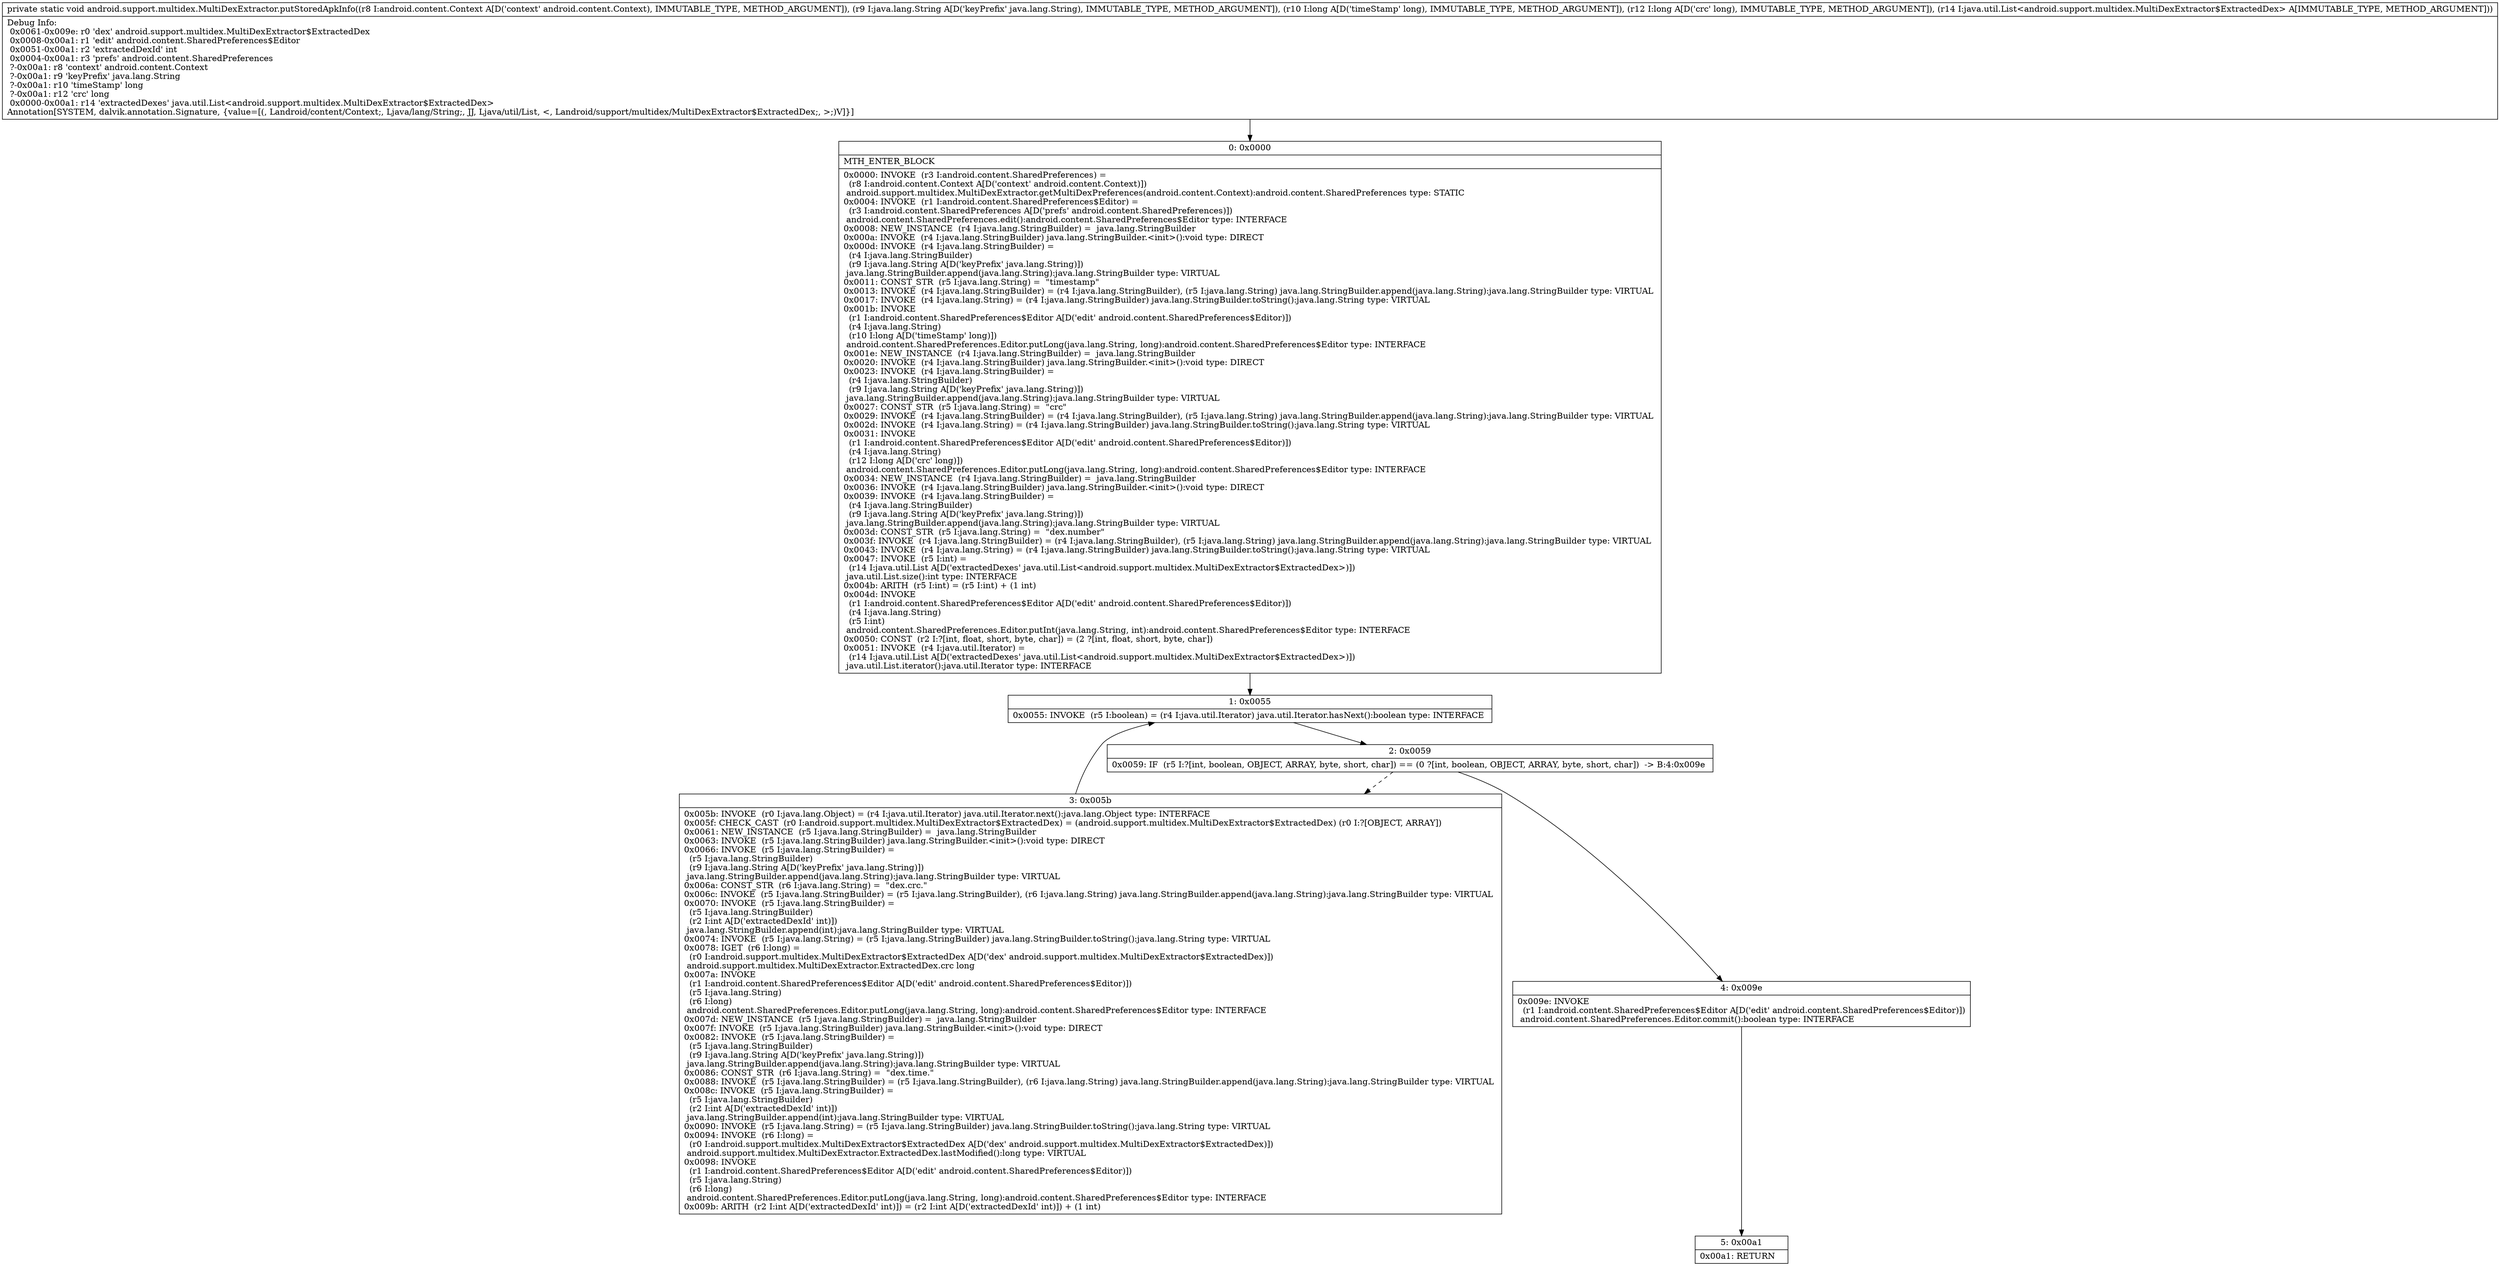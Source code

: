 digraph "CFG forandroid.support.multidex.MultiDexExtractor.putStoredApkInfo(Landroid\/content\/Context;Ljava\/lang\/String;JJLjava\/util\/List;)V" {
Node_0 [shape=record,label="{0\:\ 0x0000|MTH_ENTER_BLOCK\l|0x0000: INVOKE  (r3 I:android.content.SharedPreferences) = \l  (r8 I:android.content.Context A[D('context' android.content.Context)])\l android.support.multidex.MultiDexExtractor.getMultiDexPreferences(android.content.Context):android.content.SharedPreferences type: STATIC \l0x0004: INVOKE  (r1 I:android.content.SharedPreferences$Editor) = \l  (r3 I:android.content.SharedPreferences A[D('prefs' android.content.SharedPreferences)])\l android.content.SharedPreferences.edit():android.content.SharedPreferences$Editor type: INTERFACE \l0x0008: NEW_INSTANCE  (r4 I:java.lang.StringBuilder) =  java.lang.StringBuilder \l0x000a: INVOKE  (r4 I:java.lang.StringBuilder) java.lang.StringBuilder.\<init\>():void type: DIRECT \l0x000d: INVOKE  (r4 I:java.lang.StringBuilder) = \l  (r4 I:java.lang.StringBuilder)\l  (r9 I:java.lang.String A[D('keyPrefix' java.lang.String)])\l java.lang.StringBuilder.append(java.lang.String):java.lang.StringBuilder type: VIRTUAL \l0x0011: CONST_STR  (r5 I:java.lang.String) =  \"timestamp\" \l0x0013: INVOKE  (r4 I:java.lang.StringBuilder) = (r4 I:java.lang.StringBuilder), (r5 I:java.lang.String) java.lang.StringBuilder.append(java.lang.String):java.lang.StringBuilder type: VIRTUAL \l0x0017: INVOKE  (r4 I:java.lang.String) = (r4 I:java.lang.StringBuilder) java.lang.StringBuilder.toString():java.lang.String type: VIRTUAL \l0x001b: INVOKE  \l  (r1 I:android.content.SharedPreferences$Editor A[D('edit' android.content.SharedPreferences$Editor)])\l  (r4 I:java.lang.String)\l  (r10 I:long A[D('timeStamp' long)])\l android.content.SharedPreferences.Editor.putLong(java.lang.String, long):android.content.SharedPreferences$Editor type: INTERFACE \l0x001e: NEW_INSTANCE  (r4 I:java.lang.StringBuilder) =  java.lang.StringBuilder \l0x0020: INVOKE  (r4 I:java.lang.StringBuilder) java.lang.StringBuilder.\<init\>():void type: DIRECT \l0x0023: INVOKE  (r4 I:java.lang.StringBuilder) = \l  (r4 I:java.lang.StringBuilder)\l  (r9 I:java.lang.String A[D('keyPrefix' java.lang.String)])\l java.lang.StringBuilder.append(java.lang.String):java.lang.StringBuilder type: VIRTUAL \l0x0027: CONST_STR  (r5 I:java.lang.String) =  \"crc\" \l0x0029: INVOKE  (r4 I:java.lang.StringBuilder) = (r4 I:java.lang.StringBuilder), (r5 I:java.lang.String) java.lang.StringBuilder.append(java.lang.String):java.lang.StringBuilder type: VIRTUAL \l0x002d: INVOKE  (r4 I:java.lang.String) = (r4 I:java.lang.StringBuilder) java.lang.StringBuilder.toString():java.lang.String type: VIRTUAL \l0x0031: INVOKE  \l  (r1 I:android.content.SharedPreferences$Editor A[D('edit' android.content.SharedPreferences$Editor)])\l  (r4 I:java.lang.String)\l  (r12 I:long A[D('crc' long)])\l android.content.SharedPreferences.Editor.putLong(java.lang.String, long):android.content.SharedPreferences$Editor type: INTERFACE \l0x0034: NEW_INSTANCE  (r4 I:java.lang.StringBuilder) =  java.lang.StringBuilder \l0x0036: INVOKE  (r4 I:java.lang.StringBuilder) java.lang.StringBuilder.\<init\>():void type: DIRECT \l0x0039: INVOKE  (r4 I:java.lang.StringBuilder) = \l  (r4 I:java.lang.StringBuilder)\l  (r9 I:java.lang.String A[D('keyPrefix' java.lang.String)])\l java.lang.StringBuilder.append(java.lang.String):java.lang.StringBuilder type: VIRTUAL \l0x003d: CONST_STR  (r5 I:java.lang.String) =  \"dex.number\" \l0x003f: INVOKE  (r4 I:java.lang.StringBuilder) = (r4 I:java.lang.StringBuilder), (r5 I:java.lang.String) java.lang.StringBuilder.append(java.lang.String):java.lang.StringBuilder type: VIRTUAL \l0x0043: INVOKE  (r4 I:java.lang.String) = (r4 I:java.lang.StringBuilder) java.lang.StringBuilder.toString():java.lang.String type: VIRTUAL \l0x0047: INVOKE  (r5 I:int) = \l  (r14 I:java.util.List A[D('extractedDexes' java.util.List\<android.support.multidex.MultiDexExtractor$ExtractedDex\>)])\l java.util.List.size():int type: INTERFACE \l0x004b: ARITH  (r5 I:int) = (r5 I:int) + (1 int) \l0x004d: INVOKE  \l  (r1 I:android.content.SharedPreferences$Editor A[D('edit' android.content.SharedPreferences$Editor)])\l  (r4 I:java.lang.String)\l  (r5 I:int)\l android.content.SharedPreferences.Editor.putInt(java.lang.String, int):android.content.SharedPreferences$Editor type: INTERFACE \l0x0050: CONST  (r2 I:?[int, float, short, byte, char]) = (2 ?[int, float, short, byte, char]) \l0x0051: INVOKE  (r4 I:java.util.Iterator) = \l  (r14 I:java.util.List A[D('extractedDexes' java.util.List\<android.support.multidex.MultiDexExtractor$ExtractedDex\>)])\l java.util.List.iterator():java.util.Iterator type: INTERFACE \l}"];
Node_1 [shape=record,label="{1\:\ 0x0055|0x0055: INVOKE  (r5 I:boolean) = (r4 I:java.util.Iterator) java.util.Iterator.hasNext():boolean type: INTERFACE \l}"];
Node_2 [shape=record,label="{2\:\ 0x0059|0x0059: IF  (r5 I:?[int, boolean, OBJECT, ARRAY, byte, short, char]) == (0 ?[int, boolean, OBJECT, ARRAY, byte, short, char])  \-\> B:4:0x009e \l}"];
Node_3 [shape=record,label="{3\:\ 0x005b|0x005b: INVOKE  (r0 I:java.lang.Object) = (r4 I:java.util.Iterator) java.util.Iterator.next():java.lang.Object type: INTERFACE \l0x005f: CHECK_CAST  (r0 I:android.support.multidex.MultiDexExtractor$ExtractedDex) = (android.support.multidex.MultiDexExtractor$ExtractedDex) (r0 I:?[OBJECT, ARRAY]) \l0x0061: NEW_INSTANCE  (r5 I:java.lang.StringBuilder) =  java.lang.StringBuilder \l0x0063: INVOKE  (r5 I:java.lang.StringBuilder) java.lang.StringBuilder.\<init\>():void type: DIRECT \l0x0066: INVOKE  (r5 I:java.lang.StringBuilder) = \l  (r5 I:java.lang.StringBuilder)\l  (r9 I:java.lang.String A[D('keyPrefix' java.lang.String)])\l java.lang.StringBuilder.append(java.lang.String):java.lang.StringBuilder type: VIRTUAL \l0x006a: CONST_STR  (r6 I:java.lang.String) =  \"dex.crc.\" \l0x006c: INVOKE  (r5 I:java.lang.StringBuilder) = (r5 I:java.lang.StringBuilder), (r6 I:java.lang.String) java.lang.StringBuilder.append(java.lang.String):java.lang.StringBuilder type: VIRTUAL \l0x0070: INVOKE  (r5 I:java.lang.StringBuilder) = \l  (r5 I:java.lang.StringBuilder)\l  (r2 I:int A[D('extractedDexId' int)])\l java.lang.StringBuilder.append(int):java.lang.StringBuilder type: VIRTUAL \l0x0074: INVOKE  (r5 I:java.lang.String) = (r5 I:java.lang.StringBuilder) java.lang.StringBuilder.toString():java.lang.String type: VIRTUAL \l0x0078: IGET  (r6 I:long) = \l  (r0 I:android.support.multidex.MultiDexExtractor$ExtractedDex A[D('dex' android.support.multidex.MultiDexExtractor$ExtractedDex)])\l android.support.multidex.MultiDexExtractor.ExtractedDex.crc long \l0x007a: INVOKE  \l  (r1 I:android.content.SharedPreferences$Editor A[D('edit' android.content.SharedPreferences$Editor)])\l  (r5 I:java.lang.String)\l  (r6 I:long)\l android.content.SharedPreferences.Editor.putLong(java.lang.String, long):android.content.SharedPreferences$Editor type: INTERFACE \l0x007d: NEW_INSTANCE  (r5 I:java.lang.StringBuilder) =  java.lang.StringBuilder \l0x007f: INVOKE  (r5 I:java.lang.StringBuilder) java.lang.StringBuilder.\<init\>():void type: DIRECT \l0x0082: INVOKE  (r5 I:java.lang.StringBuilder) = \l  (r5 I:java.lang.StringBuilder)\l  (r9 I:java.lang.String A[D('keyPrefix' java.lang.String)])\l java.lang.StringBuilder.append(java.lang.String):java.lang.StringBuilder type: VIRTUAL \l0x0086: CONST_STR  (r6 I:java.lang.String) =  \"dex.time.\" \l0x0088: INVOKE  (r5 I:java.lang.StringBuilder) = (r5 I:java.lang.StringBuilder), (r6 I:java.lang.String) java.lang.StringBuilder.append(java.lang.String):java.lang.StringBuilder type: VIRTUAL \l0x008c: INVOKE  (r5 I:java.lang.StringBuilder) = \l  (r5 I:java.lang.StringBuilder)\l  (r2 I:int A[D('extractedDexId' int)])\l java.lang.StringBuilder.append(int):java.lang.StringBuilder type: VIRTUAL \l0x0090: INVOKE  (r5 I:java.lang.String) = (r5 I:java.lang.StringBuilder) java.lang.StringBuilder.toString():java.lang.String type: VIRTUAL \l0x0094: INVOKE  (r6 I:long) = \l  (r0 I:android.support.multidex.MultiDexExtractor$ExtractedDex A[D('dex' android.support.multidex.MultiDexExtractor$ExtractedDex)])\l android.support.multidex.MultiDexExtractor.ExtractedDex.lastModified():long type: VIRTUAL \l0x0098: INVOKE  \l  (r1 I:android.content.SharedPreferences$Editor A[D('edit' android.content.SharedPreferences$Editor)])\l  (r5 I:java.lang.String)\l  (r6 I:long)\l android.content.SharedPreferences.Editor.putLong(java.lang.String, long):android.content.SharedPreferences$Editor type: INTERFACE \l0x009b: ARITH  (r2 I:int A[D('extractedDexId' int)]) = (r2 I:int A[D('extractedDexId' int)]) + (1 int) \l}"];
Node_4 [shape=record,label="{4\:\ 0x009e|0x009e: INVOKE  \l  (r1 I:android.content.SharedPreferences$Editor A[D('edit' android.content.SharedPreferences$Editor)])\l android.content.SharedPreferences.Editor.commit():boolean type: INTERFACE \l}"];
Node_5 [shape=record,label="{5\:\ 0x00a1|0x00a1: RETURN   \l}"];
MethodNode[shape=record,label="{private static void android.support.multidex.MultiDexExtractor.putStoredApkInfo((r8 I:android.content.Context A[D('context' android.content.Context), IMMUTABLE_TYPE, METHOD_ARGUMENT]), (r9 I:java.lang.String A[D('keyPrefix' java.lang.String), IMMUTABLE_TYPE, METHOD_ARGUMENT]), (r10 I:long A[D('timeStamp' long), IMMUTABLE_TYPE, METHOD_ARGUMENT]), (r12 I:long A[D('crc' long), IMMUTABLE_TYPE, METHOD_ARGUMENT]), (r14 I:java.util.List\<android.support.multidex.MultiDexExtractor$ExtractedDex\> A[IMMUTABLE_TYPE, METHOD_ARGUMENT]))  | Debug Info:\l  0x0061\-0x009e: r0 'dex' android.support.multidex.MultiDexExtractor$ExtractedDex\l  0x0008\-0x00a1: r1 'edit' android.content.SharedPreferences$Editor\l  0x0051\-0x00a1: r2 'extractedDexId' int\l  0x0004\-0x00a1: r3 'prefs' android.content.SharedPreferences\l  ?\-0x00a1: r8 'context' android.content.Context\l  ?\-0x00a1: r9 'keyPrefix' java.lang.String\l  ?\-0x00a1: r10 'timeStamp' long\l  ?\-0x00a1: r12 'crc' long\l  0x0000\-0x00a1: r14 'extractedDexes' java.util.List\<android.support.multidex.MultiDexExtractor$ExtractedDex\>\lAnnotation[SYSTEM, dalvik.annotation.Signature, \{value=[(, Landroid\/content\/Context;, Ljava\/lang\/String;, JJ, Ljava\/util\/List, \<, Landroid\/support\/multidex\/MultiDexExtractor$ExtractedDex;, \>;)V]\}]\l}"];
MethodNode -> Node_0;
Node_0 -> Node_1;
Node_1 -> Node_2;
Node_2 -> Node_3[style=dashed];
Node_2 -> Node_4;
Node_3 -> Node_1;
Node_4 -> Node_5;
}

